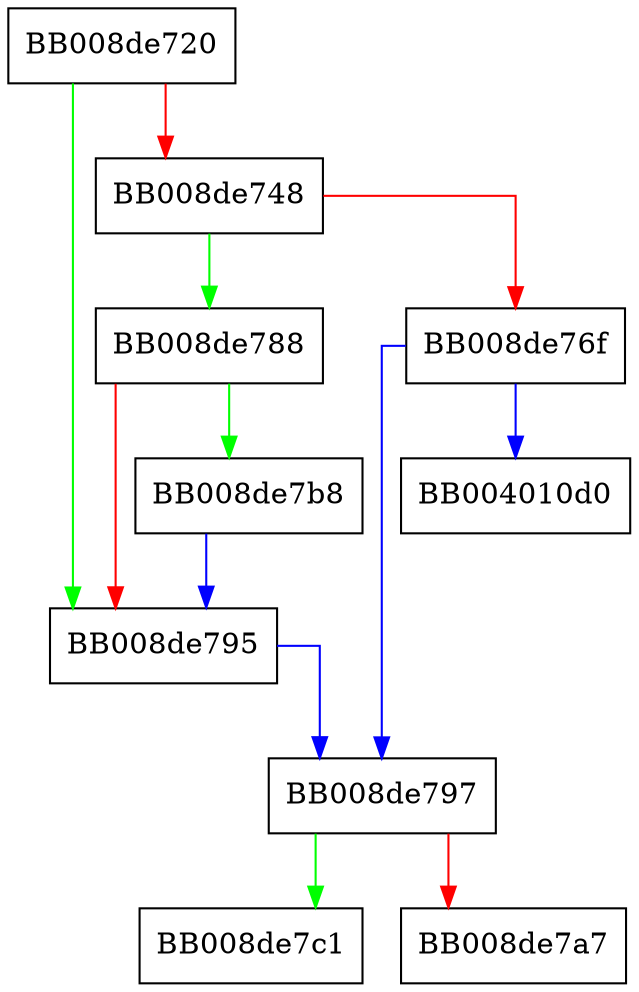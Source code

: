 digraph if_indextoname {
  node [shape="box"];
  graph [splines=ortho];
  BB008de720 -> BB008de795 [color="green"];
  BB008de720 -> BB008de748 [color="red"];
  BB008de748 -> BB008de788 [color="green"];
  BB008de748 -> BB008de76f [color="red"];
  BB008de76f -> BB004010d0 [color="blue"];
  BB008de76f -> BB008de797 [color="blue"];
  BB008de788 -> BB008de7b8 [color="green"];
  BB008de788 -> BB008de795 [color="red"];
  BB008de795 -> BB008de797 [color="blue"];
  BB008de797 -> BB008de7c1 [color="green"];
  BB008de797 -> BB008de7a7 [color="red"];
  BB008de7b8 -> BB008de795 [color="blue"];
}